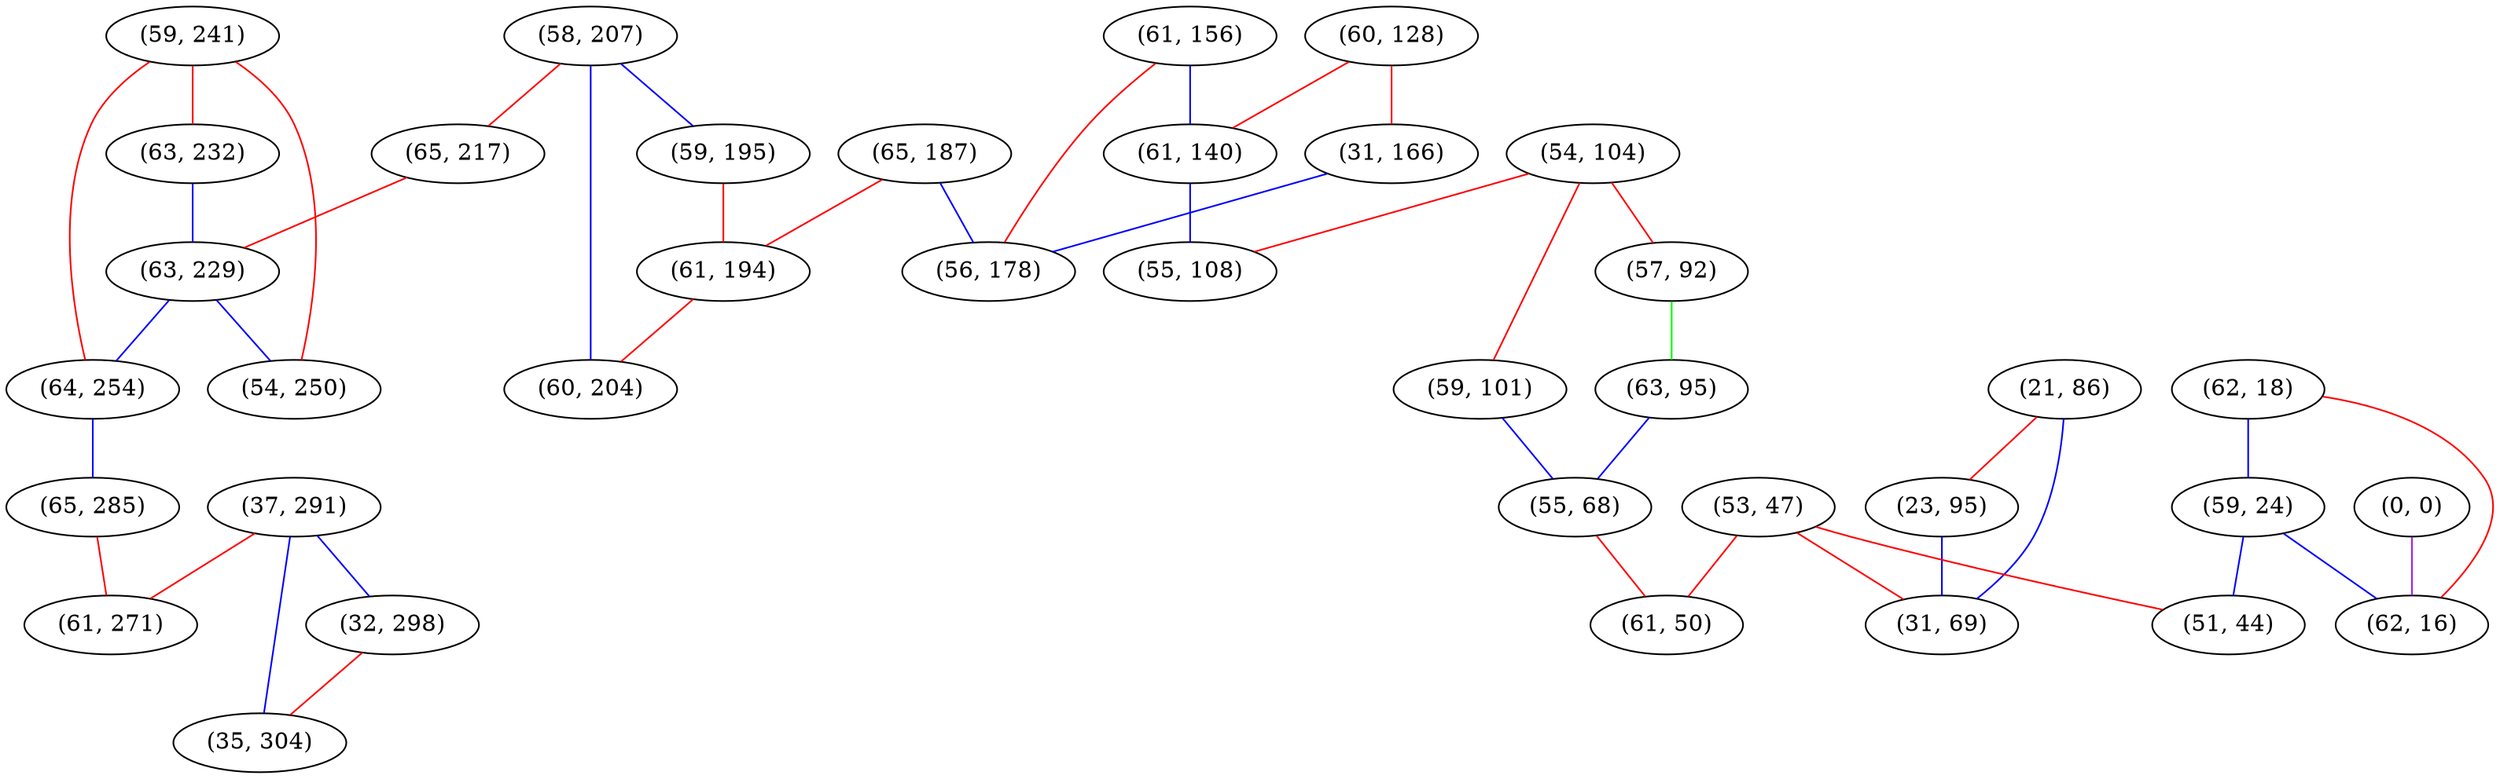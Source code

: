 graph "" {
"(58, 207)";
"(65, 187)";
"(59, 241)";
"(60, 128)";
"(37, 291)";
"(61, 156)";
"(63, 232)";
"(65, 217)";
"(21, 86)";
"(63, 229)";
"(59, 195)";
"(61, 194)";
"(54, 104)";
"(59, 101)";
"(64, 254)";
"(62, 18)";
"(57, 92)";
"(0, 0)";
"(23, 95)";
"(54, 250)";
"(60, 204)";
"(61, 140)";
"(32, 298)";
"(55, 108)";
"(65, 285)";
"(63, 95)";
"(55, 68)";
"(31, 166)";
"(53, 47)";
"(61, 50)";
"(56, 178)";
"(59, 24)";
"(31, 69)";
"(51, 44)";
"(62, 16)";
"(35, 304)";
"(61, 271)";
"(58, 207)" -- "(60, 204)"  [color=blue, key=0, weight=3];
"(58, 207)" -- "(65, 217)"  [color=red, key=0, weight=1];
"(58, 207)" -- "(59, 195)"  [color=blue, key=0, weight=3];
"(65, 187)" -- "(61, 194)"  [color=red, key=0, weight=1];
"(65, 187)" -- "(56, 178)"  [color=blue, key=0, weight=3];
"(59, 241)" -- "(64, 254)"  [color=red, key=0, weight=1];
"(59, 241)" -- "(54, 250)"  [color=red, key=0, weight=1];
"(59, 241)" -- "(63, 232)"  [color=red, key=0, weight=1];
"(60, 128)" -- "(31, 166)"  [color=red, key=0, weight=1];
"(60, 128)" -- "(61, 140)"  [color=red, key=0, weight=1];
"(37, 291)" -- "(35, 304)"  [color=blue, key=0, weight=3];
"(37, 291)" -- "(61, 271)"  [color=red, key=0, weight=1];
"(37, 291)" -- "(32, 298)"  [color=blue, key=0, weight=3];
"(61, 156)" -- "(61, 140)"  [color=blue, key=0, weight=3];
"(61, 156)" -- "(56, 178)"  [color=red, key=0, weight=1];
"(63, 232)" -- "(63, 229)"  [color=blue, key=0, weight=3];
"(65, 217)" -- "(63, 229)"  [color=red, key=0, weight=1];
"(21, 86)" -- "(31, 69)"  [color=blue, key=0, weight=3];
"(21, 86)" -- "(23, 95)"  [color=red, key=0, weight=1];
"(63, 229)" -- "(64, 254)"  [color=blue, key=0, weight=3];
"(63, 229)" -- "(54, 250)"  [color=blue, key=0, weight=3];
"(59, 195)" -- "(61, 194)"  [color=red, key=0, weight=1];
"(61, 194)" -- "(60, 204)"  [color=red, key=0, weight=1];
"(54, 104)" -- "(55, 108)"  [color=red, key=0, weight=1];
"(54, 104)" -- "(57, 92)"  [color=red, key=0, weight=1];
"(54, 104)" -- "(59, 101)"  [color=red, key=0, weight=1];
"(59, 101)" -- "(55, 68)"  [color=blue, key=0, weight=3];
"(64, 254)" -- "(65, 285)"  [color=blue, key=0, weight=3];
"(62, 18)" -- "(59, 24)"  [color=blue, key=0, weight=3];
"(62, 18)" -- "(62, 16)"  [color=red, key=0, weight=1];
"(57, 92)" -- "(63, 95)"  [color=green, key=0, weight=2];
"(0, 0)" -- "(62, 16)"  [color=purple, key=0, weight=4];
"(23, 95)" -- "(31, 69)"  [color=blue, key=0, weight=3];
"(61, 140)" -- "(55, 108)"  [color=blue, key=0, weight=3];
"(32, 298)" -- "(35, 304)"  [color=red, key=0, weight=1];
"(65, 285)" -- "(61, 271)"  [color=red, key=0, weight=1];
"(63, 95)" -- "(55, 68)"  [color=blue, key=0, weight=3];
"(55, 68)" -- "(61, 50)"  [color=red, key=0, weight=1];
"(31, 166)" -- "(56, 178)"  [color=blue, key=0, weight=3];
"(53, 47)" -- "(51, 44)"  [color=red, key=0, weight=1];
"(53, 47)" -- "(31, 69)"  [color=red, key=0, weight=1];
"(53, 47)" -- "(61, 50)"  [color=red, key=0, weight=1];
"(59, 24)" -- "(51, 44)"  [color=blue, key=0, weight=3];
"(59, 24)" -- "(62, 16)"  [color=blue, key=0, weight=3];
}
